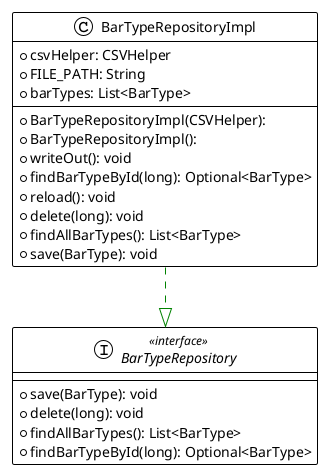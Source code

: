 @startuml

!theme plain
top to bottom direction
skinparam linetype ortho

interface BarTypeRepository << interface >> {
  + save(BarType): void
  + delete(long): void
  + findAllBarTypes(): List<BarType>
  + findBarTypeById(long): Optional<BarType>
}
class BarTypeRepositoryImpl {
  + BarTypeRepositoryImpl(CSVHelper): 
  + BarTypeRepositoryImpl(): 
  + csvHelper: CSVHelper
  + FILE_PATH: String
  + barTypes: List<BarType>
  + writeOut(): void
  + findBarTypeById(long): Optional<BarType>
  + reload(): void
  + delete(long): void
  + findAllBarTypes(): List<BarType>
  + save(BarType): void
}

BarTypeRepositoryImpl  -[#008200,dashed]-^  BarTypeRepository     
@enduml
